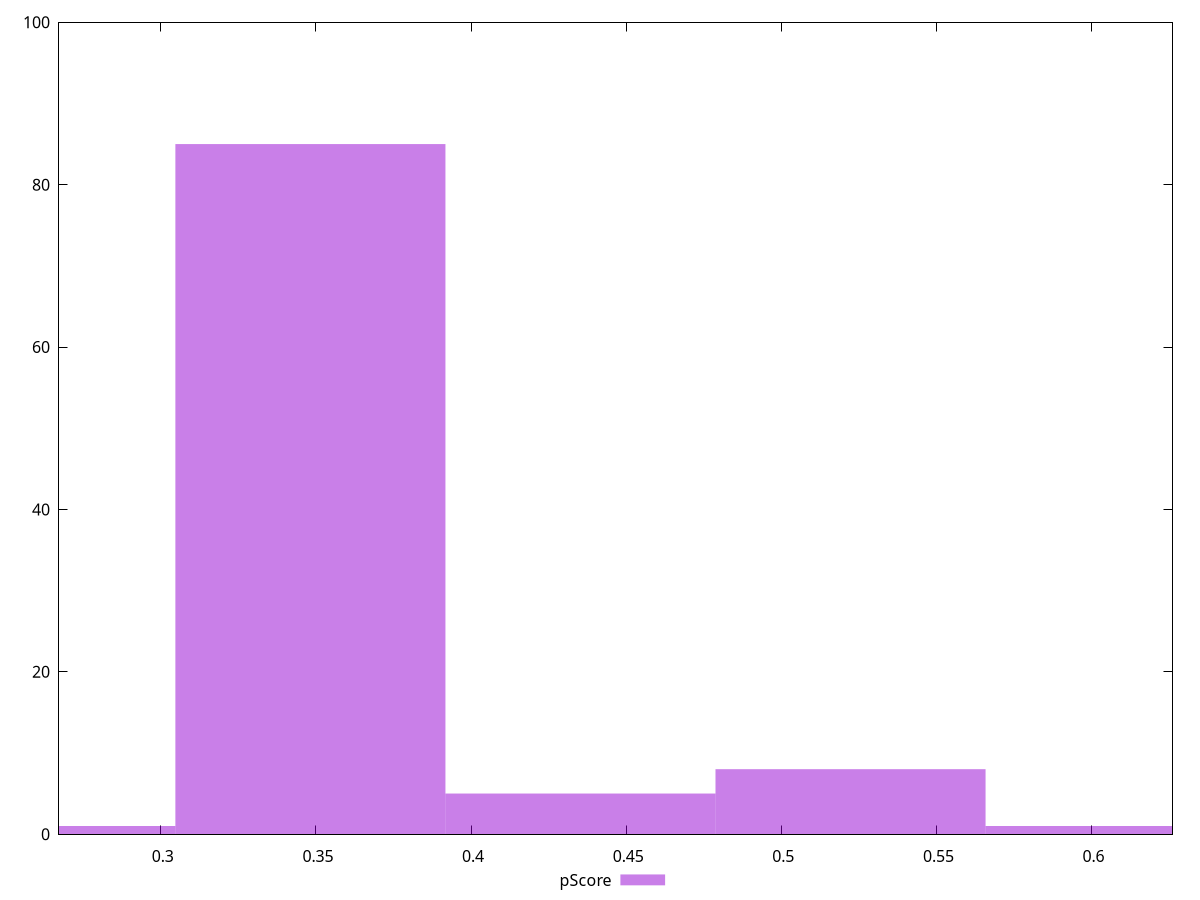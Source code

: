 reset

$pScore <<EOF
0.5223246234484895 8
0.6093787273565711 1
0.3482164156323263 85
0.43527051954040785 5
0.26116231172424476 1
EOF

set key outside below
set boxwidth 0.08705410390808158
set xrange [0.2671764705882353:0.6261111111111111]
set yrange [0:100]
set trange [0:100]
set style fill transparent solid 0.5 noborder
set terminal svg size 640, 490 enhanced background rgb 'white'
set output "reports/report_00028_2021-02-24T12-49-42.674Z/render-blocking-resources/samples/astro/pScore/histogram.svg"

plot $pScore title "pScore" with boxes

reset
